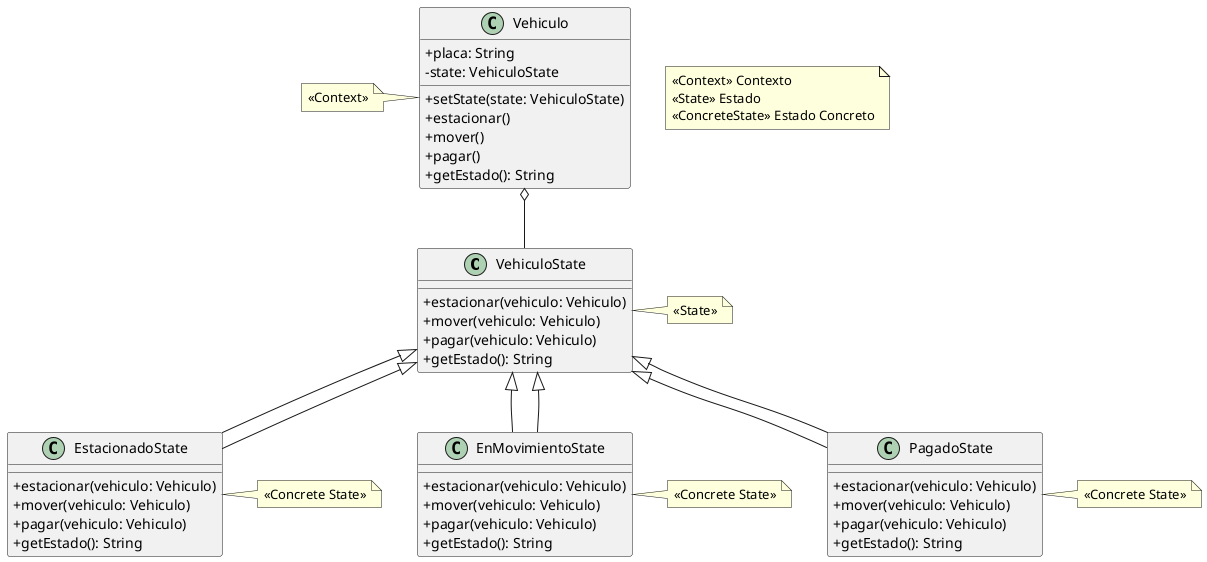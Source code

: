 @startuml
skinparam classAttributeIconSize 0

class VehiculoState {
  + estacionar(vehiculo: Vehiculo)
  + mover(vehiculo: Vehiculo)
  + pagar(vehiculo: Vehiculo)
  + getEstado(): String
}

class EstacionadoState extends VehiculoState {
  + estacionar(vehiculo: Vehiculo)
  + mover(vehiculo: Vehiculo)
  + pagar(vehiculo: Vehiculo)
  + getEstado(): String
}

class EnMovimientoState extends VehiculoState {
  + estacionar(vehiculo: Vehiculo)
  + mover(vehiculo: Vehiculo)
  + pagar(vehiculo: Vehiculo)
  + getEstado(): String
}

class PagadoState extends VehiculoState {
  + estacionar(vehiculo: Vehiculo)
  + mover(vehiculo: Vehiculo)
  + pagar(vehiculo: Vehiculo)
  + getEstado(): String
}

class Vehiculo {
  + placa: String
  - state: VehiculoState
  + setState(state: VehiculoState)
  + estacionar()
  + mover()
  + pagar()
  + getEstado(): String
}

VehiculoState <|-- EstacionadoState
VehiculoState <|-- EnMovimientoState
VehiculoState <|-- PagadoState
Vehiculo o-- VehiculoState

note right of VehiculoState
<<State>>
end note

note right of EstacionadoState
<<Concrete State>>
end note

note right of EnMovimientoState
<<Concrete State>>
end note

note right of PagadoState
<<Concrete State>>
end note

note left of Vehiculo
<<Context>>
end note

note as N1
<<Context>> Contexto
<<State>> Estado
<<ConcreteState>> Estado Concreto
end note

@enduml